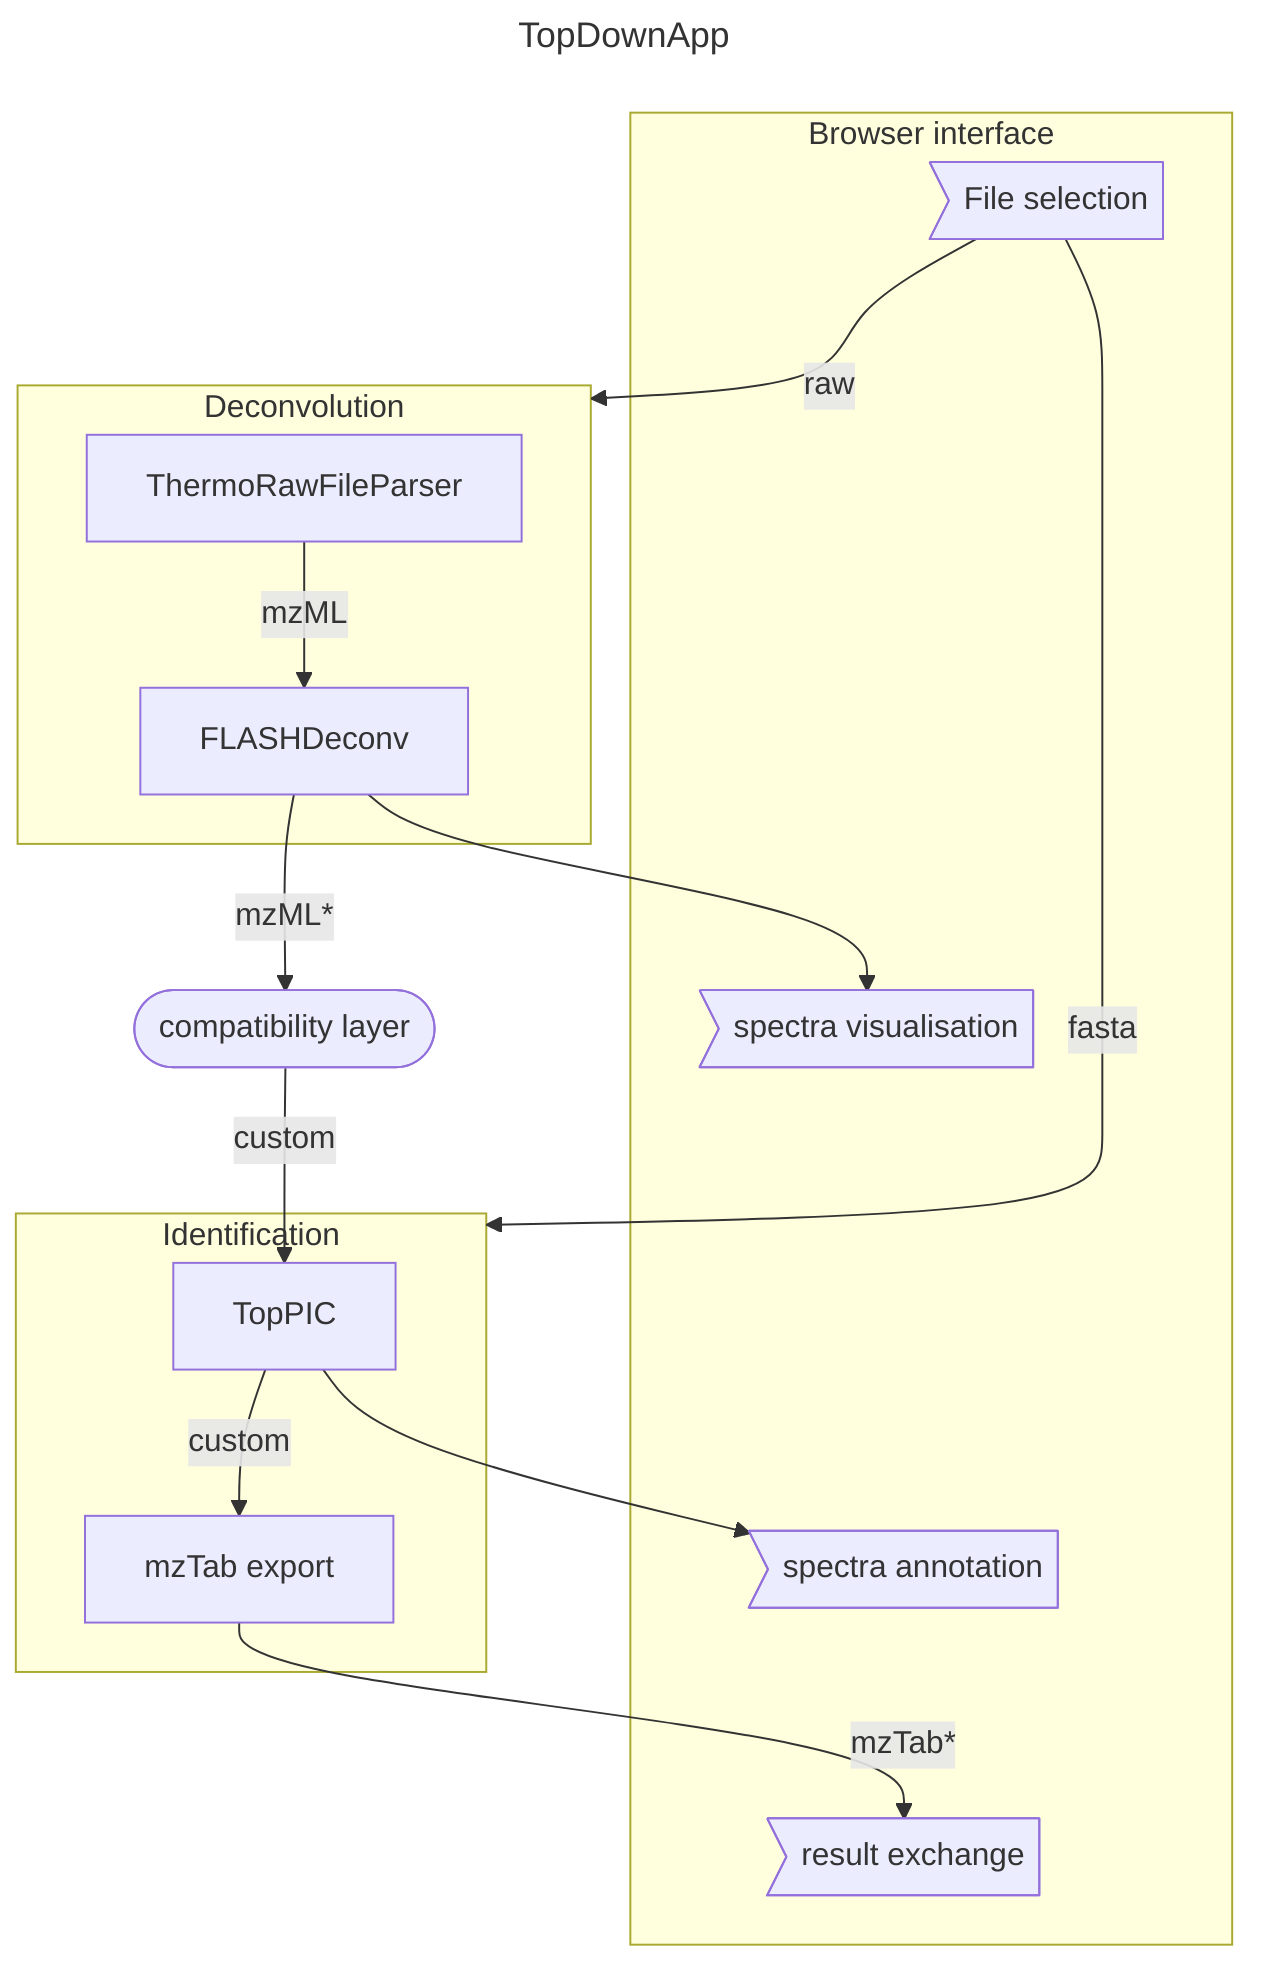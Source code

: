---
title: TopDownApp
---
flowchart TD
    subgraph Browser interface
    bFiles>File selection]
    bSpecs>spectra visualisation]
    bIds>spectra annotation]
    bExport>result exchange] 
    end
    
    %%pUI --> |raw peak file| p0  
    %%pUI --> |sequence database| p6
    
    subgraph Deconvolution
    nRAW[ThermoRawFileParser]
    nDEC[FLASHDeconv]
    nRAW --> |mzML| nDEC
    end
    
    nX([compatibility layer])
    nDEC --> |mzML*| nX
    nX -->|custom| nID 

    subgraph Identification
    nID[TopPIC]
    nMZT[mzTab export]
    nID -->|custom| nMZT
    end

    bFiles -->|raw| Deconvolution
    bFiles -->|fasta| Identification
    nDEC --> bSpecs
    nID --> bIds
    nMZT -->|mzTab*| bExport